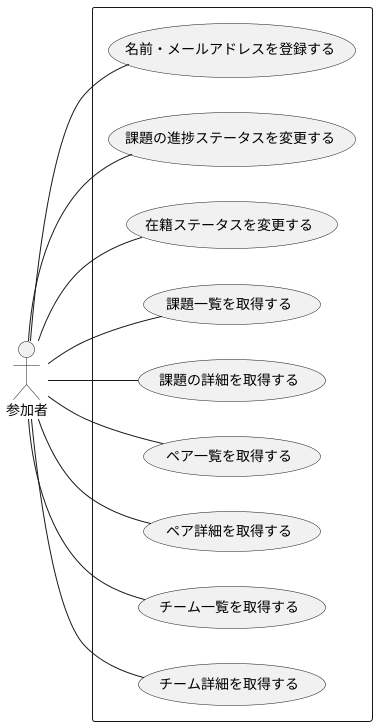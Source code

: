 @startuml praha-challenge
actor 参加者
left to right direction
rectangle {
    参加者 -- (名前・メールアドレスを登録する)
    参加者 -- (課題の進捗ステータスを変更する)
    参加者 -- (在籍ステータスを変更する)
    参加者 -- (課題一覧を取得する)
    参加者 -- (課題の詳細を取得する)
    参加者 -- (ペア一覧を取得する)
    参加者 -- (ペア詳細を取得する)
    参加者 -- (チーム一覧を取得する)
    参加者 -- (チーム詳細を取得する)
}
@enduml
